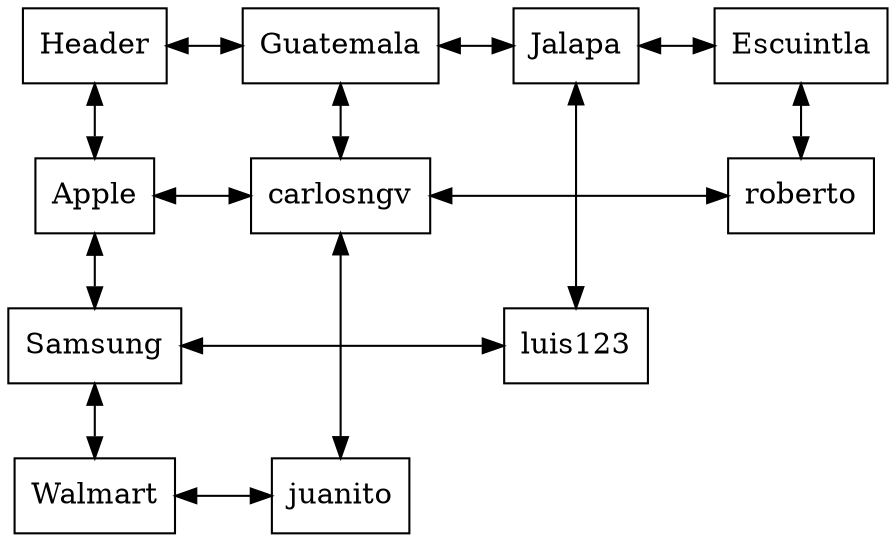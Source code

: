 digraph g{
rankdir = TB;
node [shape=rectangle, height=0.5, width=0.5];
graph[ nodesep = 0.5];
node0 [label="Header"];
Guatemala[label="Guatemala"]
Jalapa[label="Jalapa"]
Escuintla[label="Escuintla"]
node0->Guatemala[dir=both];
Guatemala->Jalapa[dir=both];
Jalapa->Escuintla[dir=both];
Apple[label="Apple"]
Samsung[label="Samsung"]
Walmart[label="Walmart"]
node0->Apple[dir=both];
Apple->Samsung[dir=both];
Samsung->Walmart[dir=both];
carlosngv[label="carlosngv"]
roberto->carlosngv[constraint=false, dir=both];
{rank=same; roberto; carlosngv;}
Apple->carlosngv[constraint=false, dir=both];
{rank=same; Apple; carlosngv;}
Guatemala->carlosngv[dir=both]
juanito[label="juanito"]
Walmart->juanito[constraint=false, dir=both];
{rank=same; Walmart; juanito;}
carlosngv->juanito[dir=both]
juanito[label="juanito"]
luis123[label="luis123"]
Samsung->luis123[constraint=false, dir=both];
{rank=same; Samsung; luis123;}
Jalapa->luis123[dir=both]
luis123[label="luis123"]
luis123[label="luis123"]
roberto[label="roberto"]
Escuintla->roberto[dir=both]
roberto[label="roberto"]
roberto[label="roberto"]
{rank=same; node0; Guatemala; Jalapa; Escuintla;}}